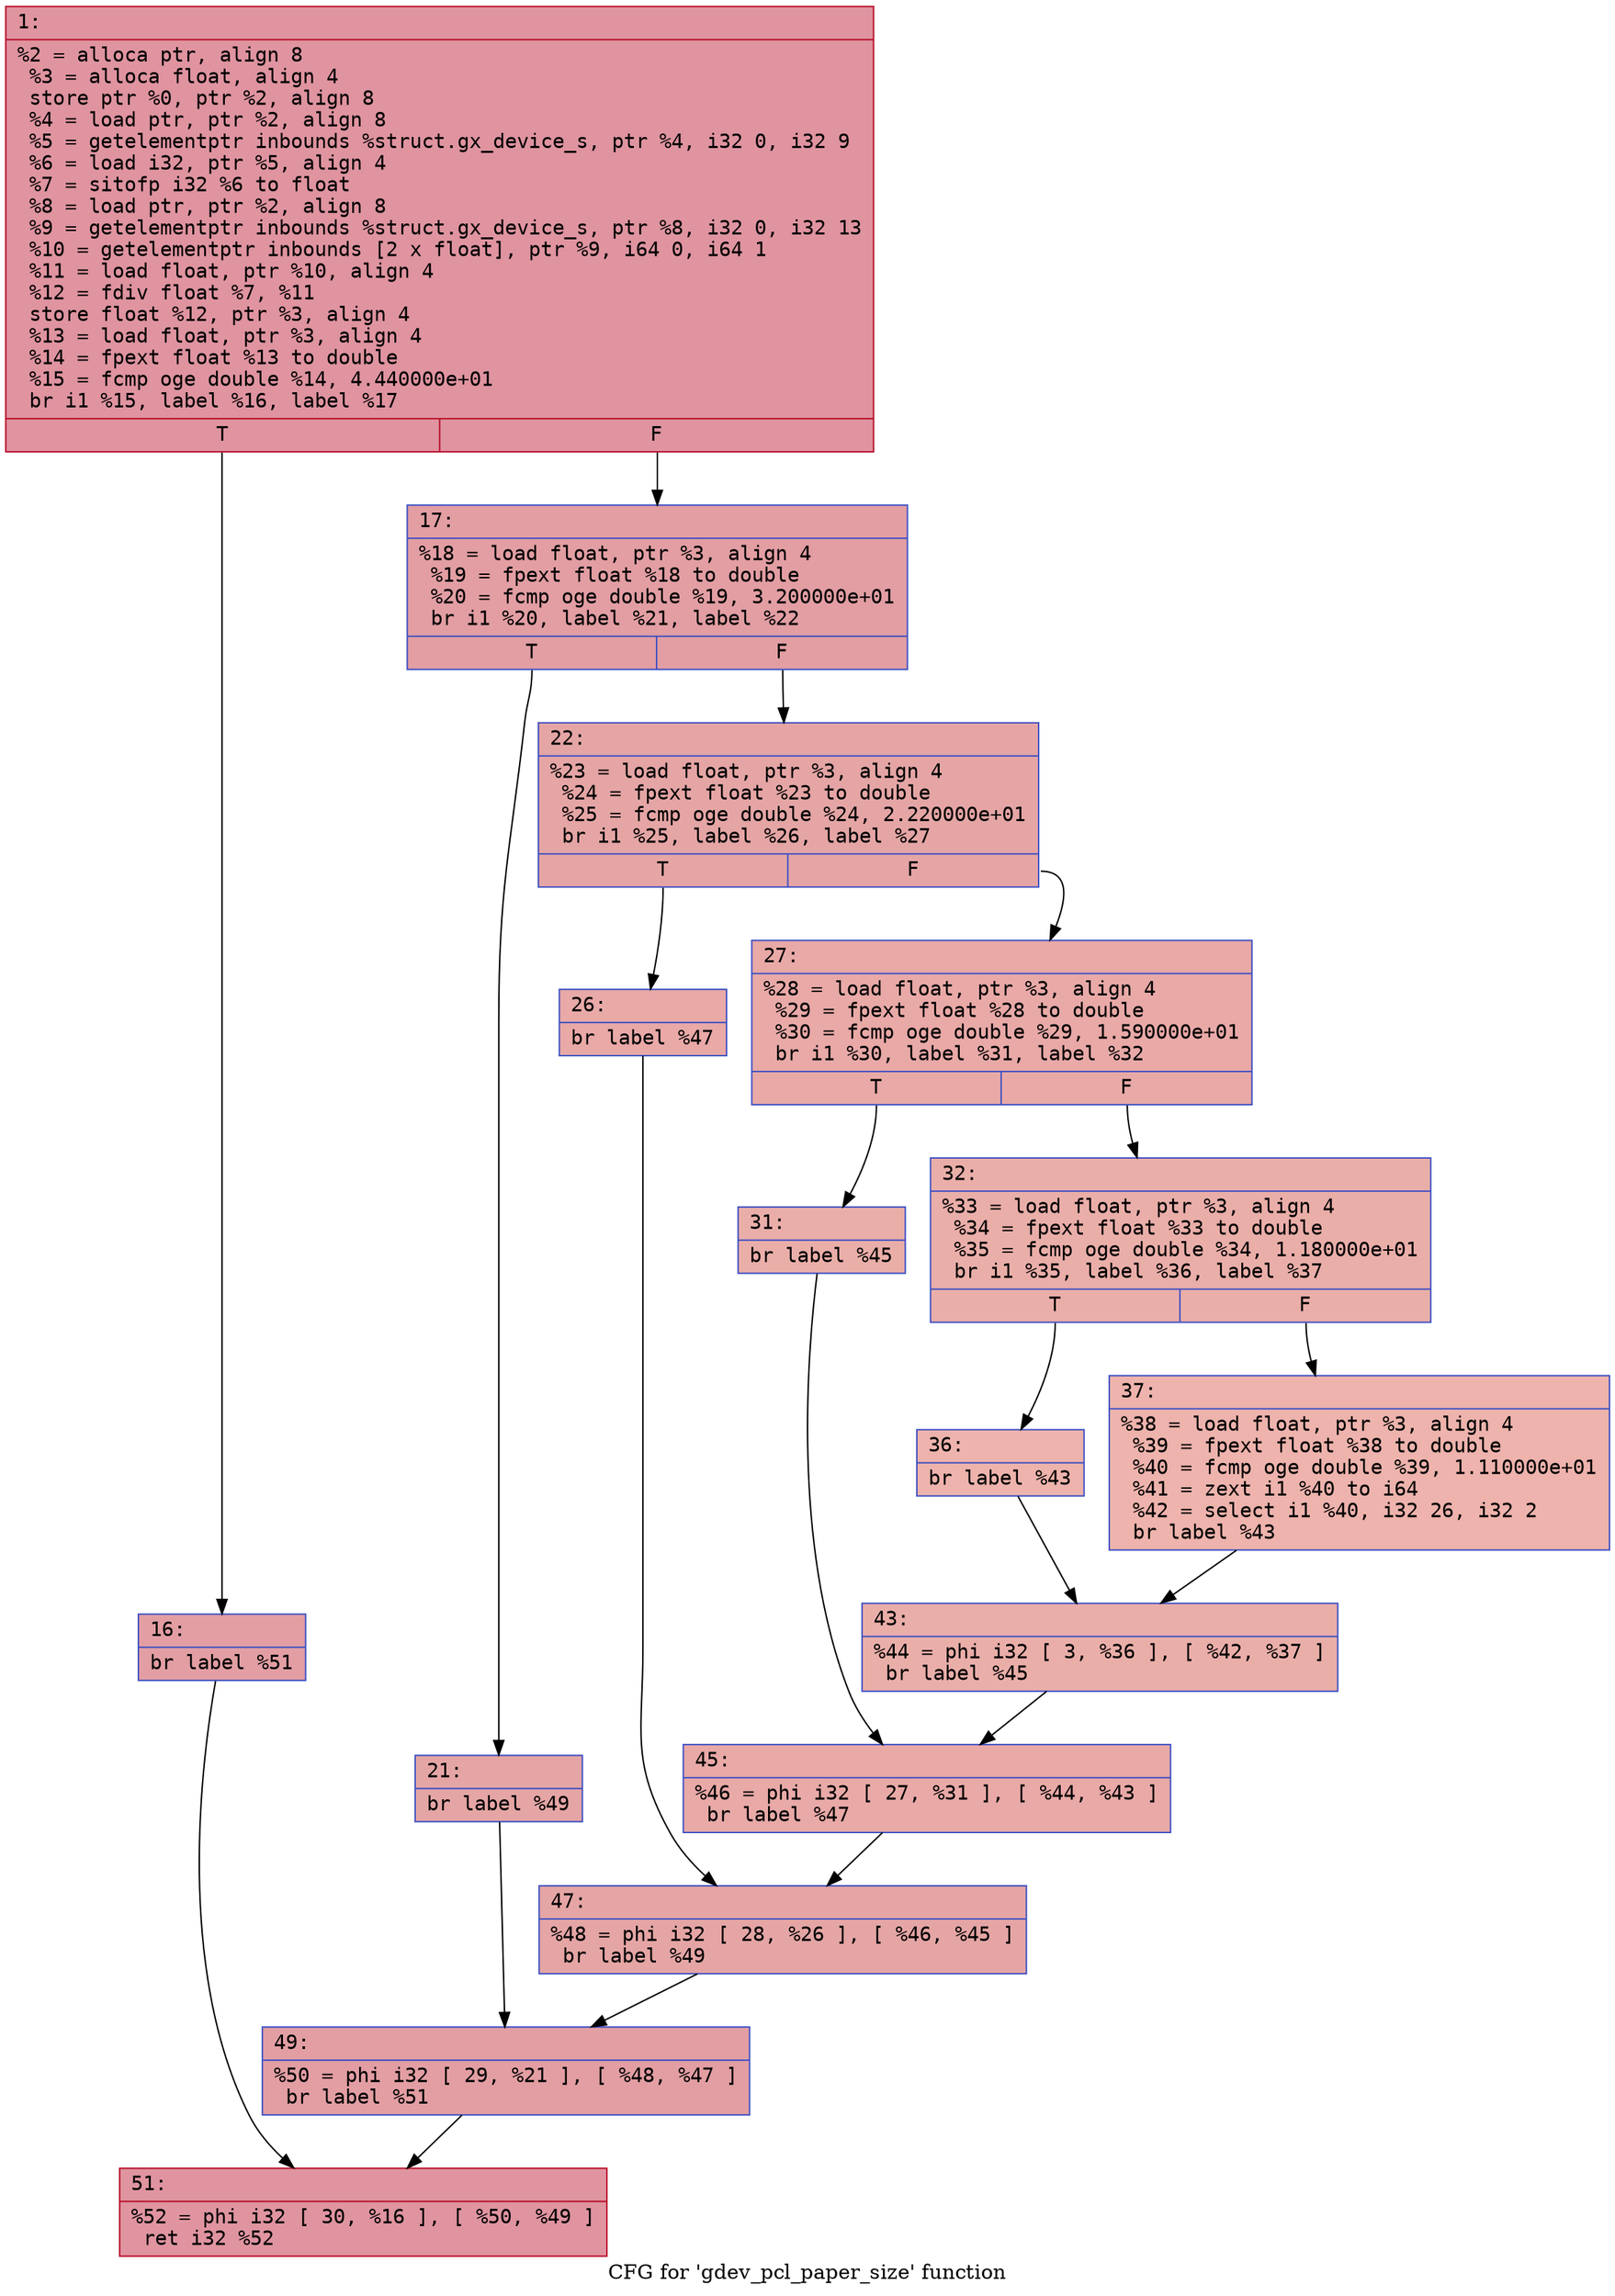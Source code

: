 digraph "CFG for 'gdev_pcl_paper_size' function" {
	label="CFG for 'gdev_pcl_paper_size' function";

	Node0x60000065db80 [shape=record,color="#b70d28ff", style=filled, fillcolor="#b70d2870" fontname="Courier",label="{1:\l|  %2 = alloca ptr, align 8\l  %3 = alloca float, align 4\l  store ptr %0, ptr %2, align 8\l  %4 = load ptr, ptr %2, align 8\l  %5 = getelementptr inbounds %struct.gx_device_s, ptr %4, i32 0, i32 9\l  %6 = load i32, ptr %5, align 4\l  %7 = sitofp i32 %6 to float\l  %8 = load ptr, ptr %2, align 8\l  %9 = getelementptr inbounds %struct.gx_device_s, ptr %8, i32 0, i32 13\l  %10 = getelementptr inbounds [2 x float], ptr %9, i64 0, i64 1\l  %11 = load float, ptr %10, align 4\l  %12 = fdiv float %7, %11\l  store float %12, ptr %3, align 4\l  %13 = load float, ptr %3, align 4\l  %14 = fpext float %13 to double\l  %15 = fcmp oge double %14, 4.440000e+01\l  br i1 %15, label %16, label %17\l|{<s0>T|<s1>F}}"];
	Node0x60000065db80:s0 -> Node0x60000065dc20[tooltip="1 -> 16\nProbability 50.00%" ];
	Node0x60000065db80:s1 -> Node0x60000065dc70[tooltip="1 -> 17\nProbability 50.00%" ];
	Node0x60000065dc20 [shape=record,color="#3d50c3ff", style=filled, fillcolor="#be242e70" fontname="Courier",label="{16:\l|  br label %51\l}"];
	Node0x60000065dc20 -> Node0x60000065e080[tooltip="16 -> 51\nProbability 100.00%" ];
	Node0x60000065dc70 [shape=record,color="#3d50c3ff", style=filled, fillcolor="#be242e70" fontname="Courier",label="{17:\l|  %18 = load float, ptr %3, align 4\l  %19 = fpext float %18 to double\l  %20 = fcmp oge double %19, 3.200000e+01\l  br i1 %20, label %21, label %22\l|{<s0>T|<s1>F}}"];
	Node0x60000065dc70:s0 -> Node0x60000065dcc0[tooltip="17 -> 21\nProbability 50.00%" ];
	Node0x60000065dc70:s1 -> Node0x60000065dd10[tooltip="17 -> 22\nProbability 50.00%" ];
	Node0x60000065dcc0 [shape=record,color="#3d50c3ff", style=filled, fillcolor="#c5333470" fontname="Courier",label="{21:\l|  br label %49\l}"];
	Node0x60000065dcc0 -> Node0x60000065e030[tooltip="21 -> 49\nProbability 100.00%" ];
	Node0x60000065dd10 [shape=record,color="#3d50c3ff", style=filled, fillcolor="#c5333470" fontname="Courier",label="{22:\l|  %23 = load float, ptr %3, align 4\l  %24 = fpext float %23 to double\l  %25 = fcmp oge double %24, 2.220000e+01\l  br i1 %25, label %26, label %27\l|{<s0>T|<s1>F}}"];
	Node0x60000065dd10:s0 -> Node0x60000065dd60[tooltip="22 -> 26\nProbability 50.00%" ];
	Node0x60000065dd10:s1 -> Node0x60000065ddb0[tooltip="22 -> 27\nProbability 50.00%" ];
	Node0x60000065dd60 [shape=record,color="#3d50c3ff", style=filled, fillcolor="#ca3b3770" fontname="Courier",label="{26:\l|  br label %47\l}"];
	Node0x60000065dd60 -> Node0x60000065dfe0[tooltip="26 -> 47\nProbability 100.00%" ];
	Node0x60000065ddb0 [shape=record,color="#3d50c3ff", style=filled, fillcolor="#ca3b3770" fontname="Courier",label="{27:\l|  %28 = load float, ptr %3, align 4\l  %29 = fpext float %28 to double\l  %30 = fcmp oge double %29, 1.590000e+01\l  br i1 %30, label %31, label %32\l|{<s0>T|<s1>F}}"];
	Node0x60000065ddb0:s0 -> Node0x60000065de00[tooltip="27 -> 31\nProbability 50.00%" ];
	Node0x60000065ddb0:s1 -> Node0x60000065de50[tooltip="27 -> 32\nProbability 50.00%" ];
	Node0x60000065de00 [shape=record,color="#3d50c3ff", style=filled, fillcolor="#d0473d70" fontname="Courier",label="{31:\l|  br label %45\l}"];
	Node0x60000065de00 -> Node0x60000065df90[tooltip="31 -> 45\nProbability 100.00%" ];
	Node0x60000065de50 [shape=record,color="#3d50c3ff", style=filled, fillcolor="#d0473d70" fontname="Courier",label="{32:\l|  %33 = load float, ptr %3, align 4\l  %34 = fpext float %33 to double\l  %35 = fcmp oge double %34, 1.180000e+01\l  br i1 %35, label %36, label %37\l|{<s0>T|<s1>F}}"];
	Node0x60000065de50:s0 -> Node0x60000065dea0[tooltip="32 -> 36\nProbability 50.00%" ];
	Node0x60000065de50:s1 -> Node0x60000065def0[tooltip="32 -> 37\nProbability 50.00%" ];
	Node0x60000065dea0 [shape=record,color="#3d50c3ff", style=filled, fillcolor="#d6524470" fontname="Courier",label="{36:\l|  br label %43\l}"];
	Node0x60000065dea0 -> Node0x60000065df40[tooltip="36 -> 43\nProbability 100.00%" ];
	Node0x60000065def0 [shape=record,color="#3d50c3ff", style=filled, fillcolor="#d6524470" fontname="Courier",label="{37:\l|  %38 = load float, ptr %3, align 4\l  %39 = fpext float %38 to double\l  %40 = fcmp oge double %39, 1.110000e+01\l  %41 = zext i1 %40 to i64\l  %42 = select i1 %40, i32 26, i32 2\l  br label %43\l}"];
	Node0x60000065def0 -> Node0x60000065df40[tooltip="37 -> 43\nProbability 100.00%" ];
	Node0x60000065df40 [shape=record,color="#3d50c3ff", style=filled, fillcolor="#d0473d70" fontname="Courier",label="{43:\l|  %44 = phi i32 [ 3, %36 ], [ %42, %37 ]\l  br label %45\l}"];
	Node0x60000065df40 -> Node0x60000065df90[tooltip="43 -> 45\nProbability 100.00%" ];
	Node0x60000065df90 [shape=record,color="#3d50c3ff", style=filled, fillcolor="#ca3b3770" fontname="Courier",label="{45:\l|  %46 = phi i32 [ 27, %31 ], [ %44, %43 ]\l  br label %47\l}"];
	Node0x60000065df90 -> Node0x60000065dfe0[tooltip="45 -> 47\nProbability 100.00%" ];
	Node0x60000065dfe0 [shape=record,color="#3d50c3ff", style=filled, fillcolor="#c5333470" fontname="Courier",label="{47:\l|  %48 = phi i32 [ 28, %26 ], [ %46, %45 ]\l  br label %49\l}"];
	Node0x60000065dfe0 -> Node0x60000065e030[tooltip="47 -> 49\nProbability 100.00%" ];
	Node0x60000065e030 [shape=record,color="#3d50c3ff", style=filled, fillcolor="#be242e70" fontname="Courier",label="{49:\l|  %50 = phi i32 [ 29, %21 ], [ %48, %47 ]\l  br label %51\l}"];
	Node0x60000065e030 -> Node0x60000065e080[tooltip="49 -> 51\nProbability 100.00%" ];
	Node0x60000065e080 [shape=record,color="#b70d28ff", style=filled, fillcolor="#b70d2870" fontname="Courier",label="{51:\l|  %52 = phi i32 [ 30, %16 ], [ %50, %49 ]\l  ret i32 %52\l}"];
}
